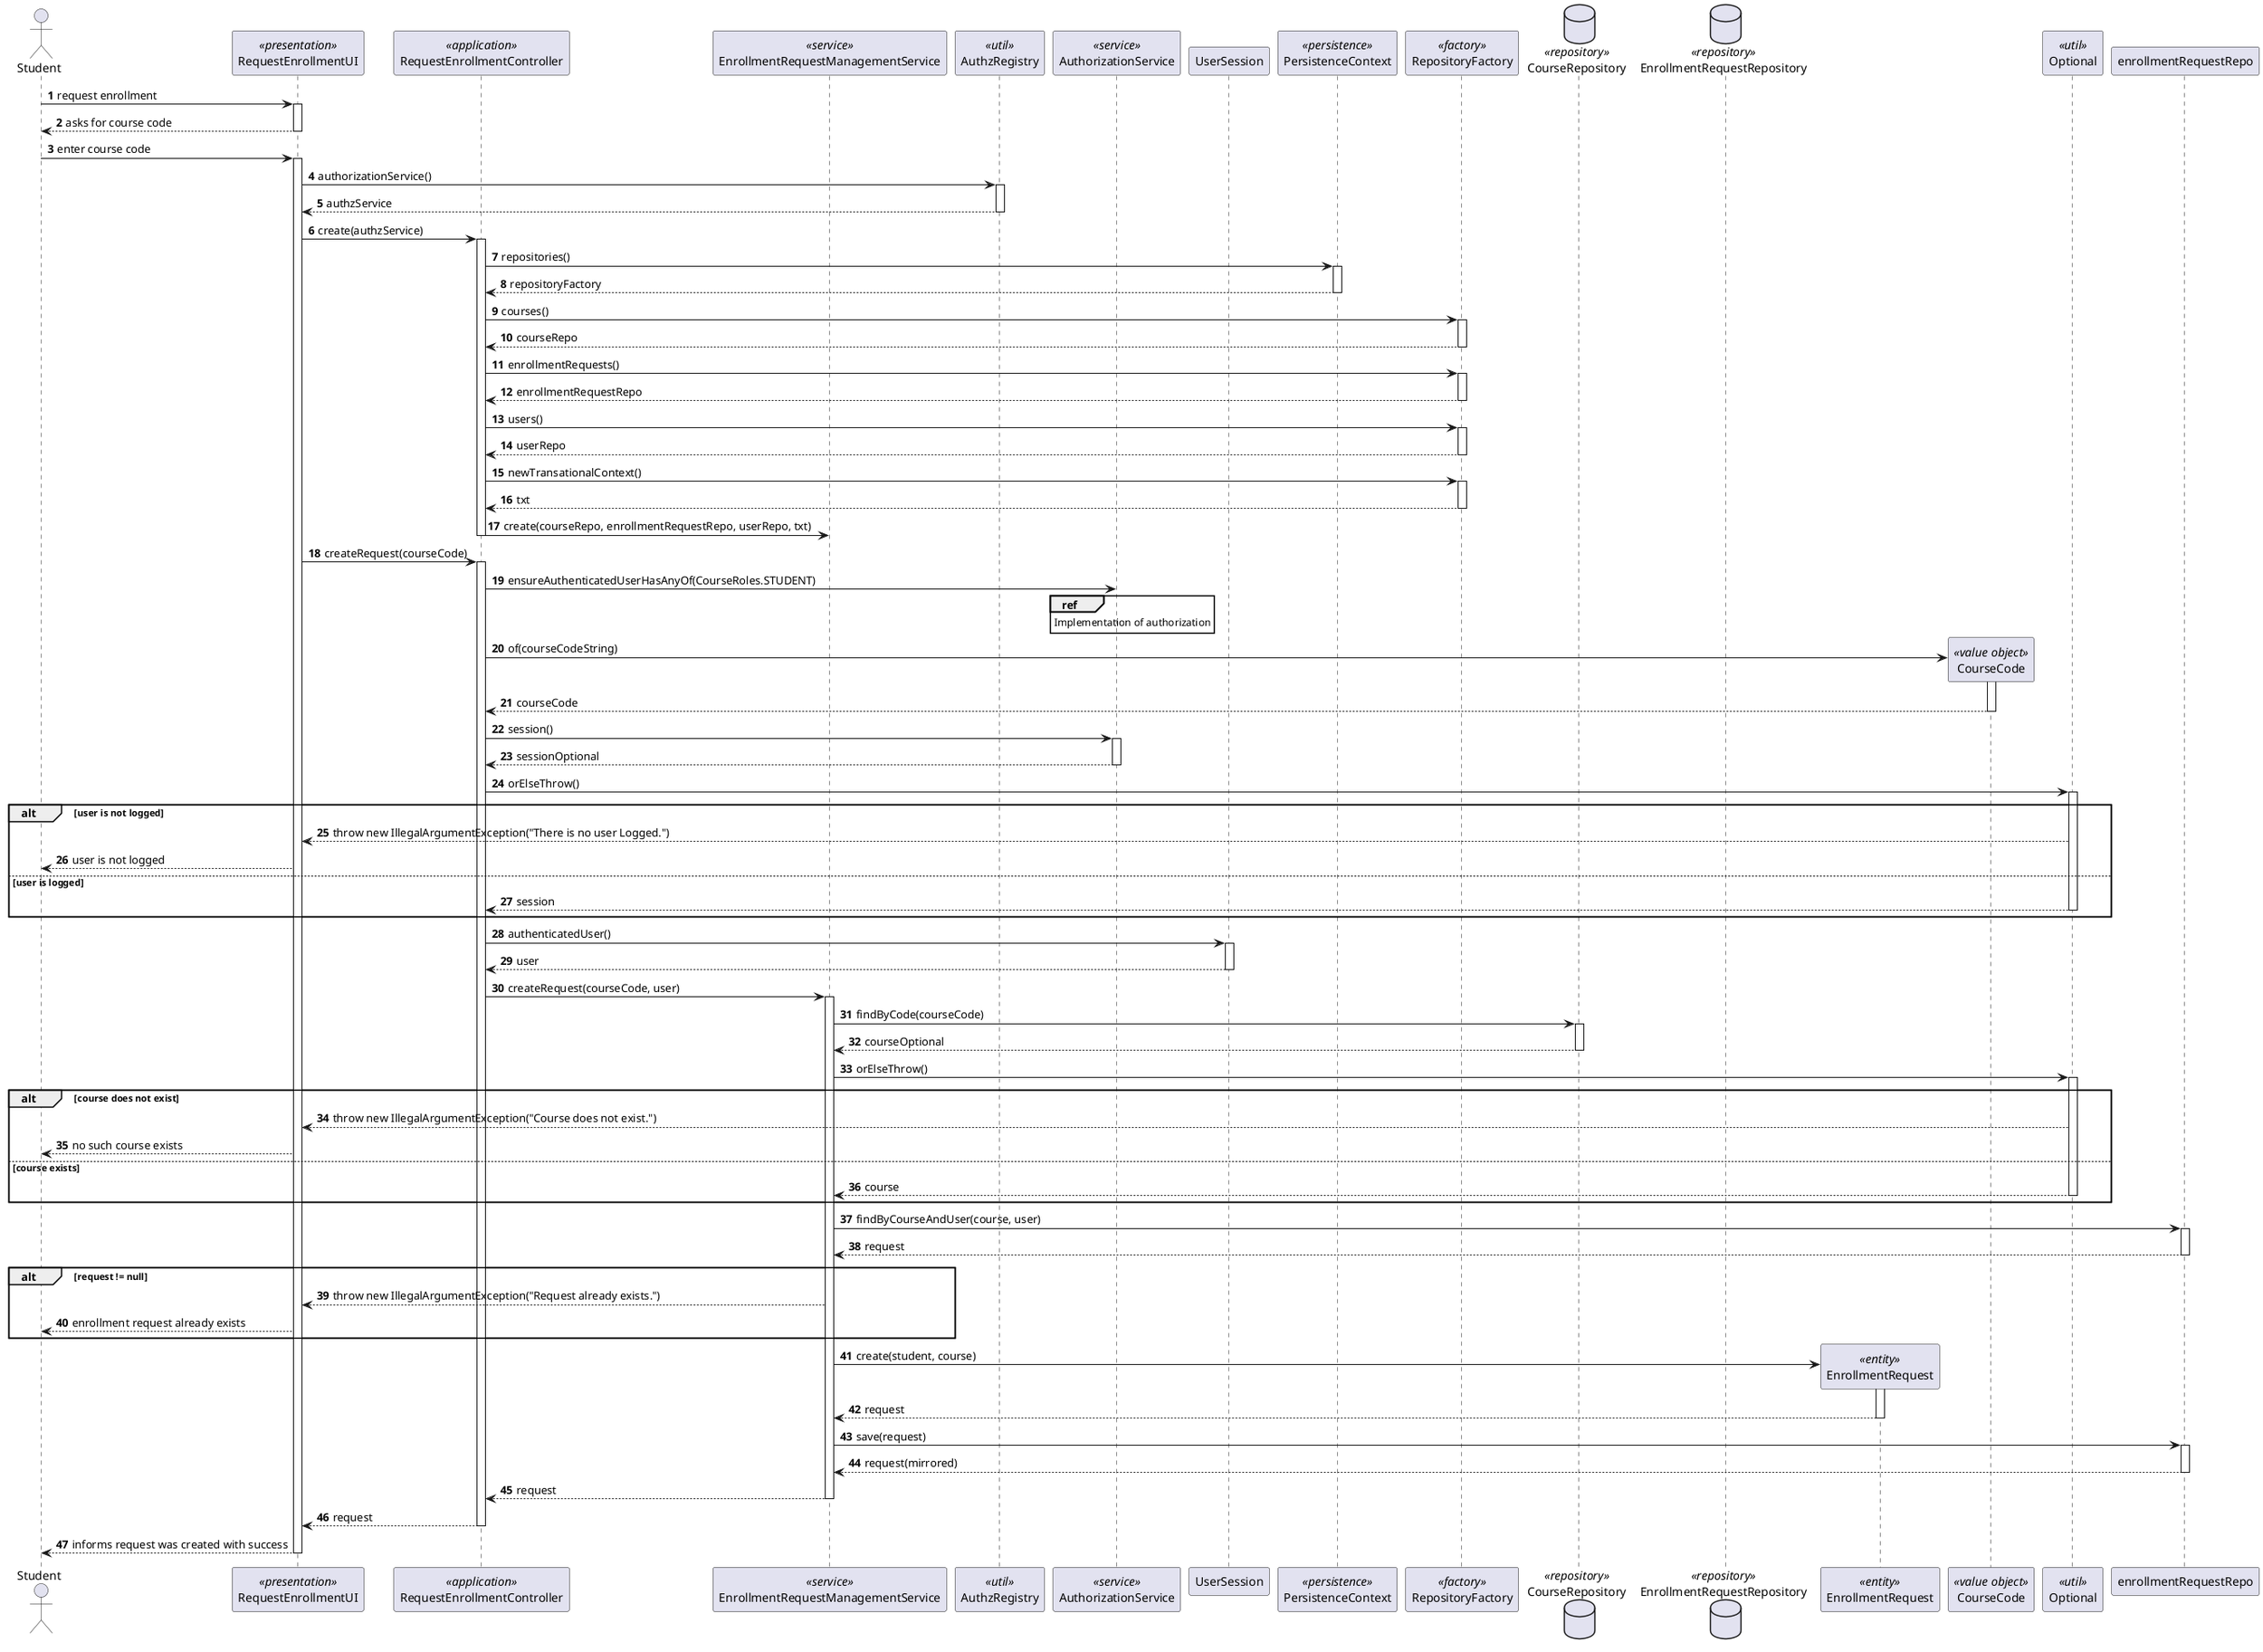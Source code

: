 @startuml
'https://plantuml.com/sequence-diagram

autonumber

actor Student as student

participant RequestEnrollmentUI as ui <<presentation>>

participant RequestEnrollmentController as ctrl <<application>>

participant EnrollmentRequestManagementService as svc <<service>>
participant AuthzRegistry as registry <<util>>
participant AuthorizationService as authz <<service>>
participant UserSession as userSession

participant PersistenceContext as ctx <<persistence>>
participant RepositoryFactory as repoFactory <<factory>>

database CourseRepository as courseRepo <<repository>>
database EnrollmentRequestRepository as requestRepo <<repository>>
participant EnrollmentRequest as enrollmentRequest <<entity>>

participant CourseCode as courseCode <<value object>>
participant Optional as opt <<util>>


student -> ui: request enrollment
activate ui
ui --> student: asks for course code
deactivate ui

student -> ui: enter course code
activate ui

ui -> registry: authorizationService()
activate registry
registry --> ui: authzService
deactivate registry
ui -> ctrl: create(authzService)
activate ctrl
ctrl -> ctx: repositories()
activate ctx
ctx --> ctrl: repositoryFactory
deactivate ctx
ctrl -> repoFactory: courses()
activate repoFactory
repoFactory --> ctrl: courseRepo
deactivate repoFactory

ctrl -> repoFactory: enrollmentRequests()
activate repoFactory
repoFactory --> ctrl: enrollmentRequestRepo
deactivate repoFactory

ctrl -> repoFactory: users()
activate repoFactory
repoFactory --> ctrl: userRepo
deactivate repoFactory

ctrl -> repoFactory: newTransationalContext()
activate repoFactory
repoFactory --> ctrl: txt
deactivate repoFactory
ctrl -> svc: create(courseRepo, enrollmentRequestRepo, userRepo, txt)
deactivate ctrl

ui -> ctrl: createRequest(courseCode)
activate ctrl

ctrl -> authz: ensureAuthenticatedUserHasAnyOf(CourseRoles.STUDENT)
ref over authz
    Implementation of authorization
end ref

ctrl -> courseCode**: of(courseCodeString)
activate courseCode
courseCode --> ctrl: courseCode
deactivate courseCode
ctrl -> authz: session()
activate authz
authz --> ctrl: sessionOptional
deactivate authz
ctrl -> opt: orElseThrow()
activate opt

alt user is not logged
    opt --> ui: throw new IllegalArgumentException("There is no user Logged.")
    ui --> student: user is not logged
else user is logged
    opt --> ctrl: session
    deactivate opt
end alt

ctrl -> userSession: authenticatedUser()
activate userSession
userSession --> ctrl: user
deactivate userSession

ctrl -> svc: createRequest(courseCode, user)
activate svc

svc -> courseRepo: findByCode(courseCode)
activate courseRepo
courseRepo --> svc: courseOptional
deactivate courseRepo
svc -> opt: orElseThrow()
activate opt

alt course does not exist
    opt --> ui: throw new IllegalArgumentException("Course does not exist.")
    ui --> student: no such course exists
else course exists
    opt --> svc: course
    deactivate opt
end alt

svc -> enrollmentRequestRepo: findByCourseAndUser(course, user)
activate enrollmentRequestRepo
enrollmentRequestRepo --> svc: request
deactivate enrollmentRequestRepo

alt request != null
    svc --> ui : throw new IllegalArgumentException("Request already exists.")
    ui --> student: enrollment request already exists
end alt

svc -> enrollmentRequest**: create(student, course)
activate enrollmentRequest
enrollmentRequest --> svc: request
deactivate enrollmentRequest

svc -> enrollmentRequestRepo: save(request)
activate enrollmentRequestRepo
enrollmentRequestRepo --> svc: request(mirrored)
deactivate enrollmentRequestRepo

svc --> ctrl: request
deactivate svc

ctrl --> ui: request
deactivate ctrl

ui --> student: informs request was created with success
deactivate ui




@enduml
